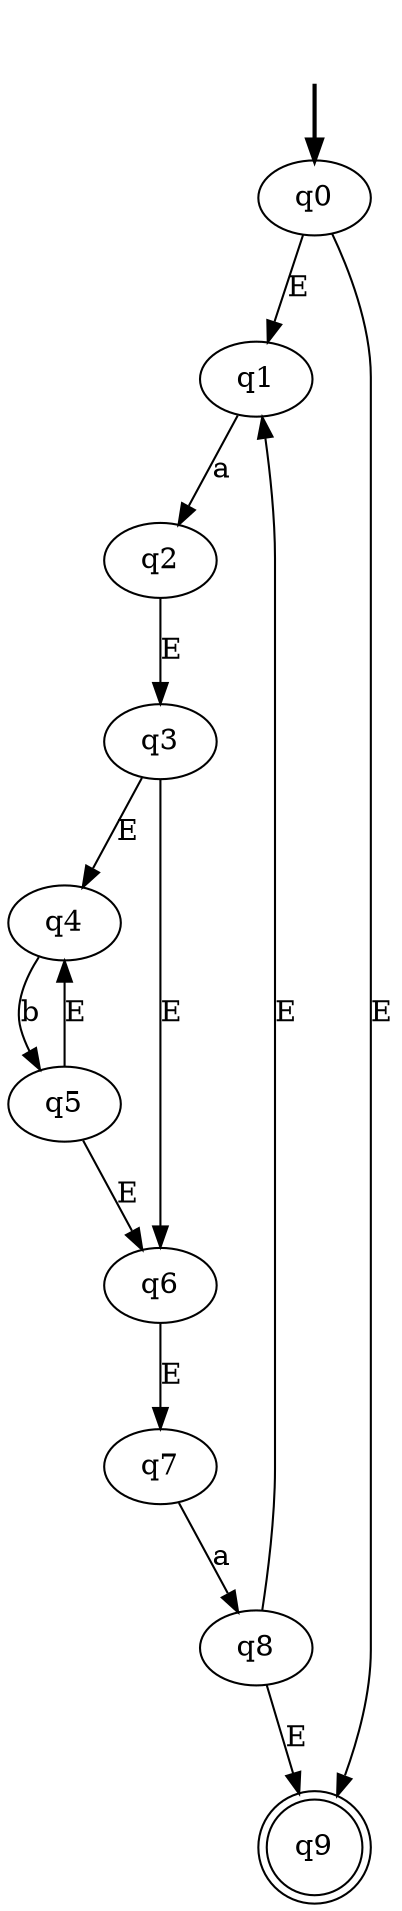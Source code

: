 digraph {
	fake0 [style=invisible]
	q7
	q4
	q1
	q5
	q6
	q3
	q0 [root=true]
	q8
	q9 [shape=doublecircle]
	q2
	fake0 -> q0 [style=bold]
	q1 -> q2 [label=a]
	q4 -> q5 [label=b]
	q3 -> q4 [label=E]
	q3 -> q6 [label=E]
	q5 -> q4 [label=E]
	q5 -> q6 [label=E]
	q2 -> q3 [label=E]
	q7 -> q8 [label=a]
	q6 -> q7 [label=E]
	q0 -> q9 [label=E]
	q0 -> q1 [label=E]
	q8 -> q9 [label=E]
	q8 -> q1 [label=E]
}
